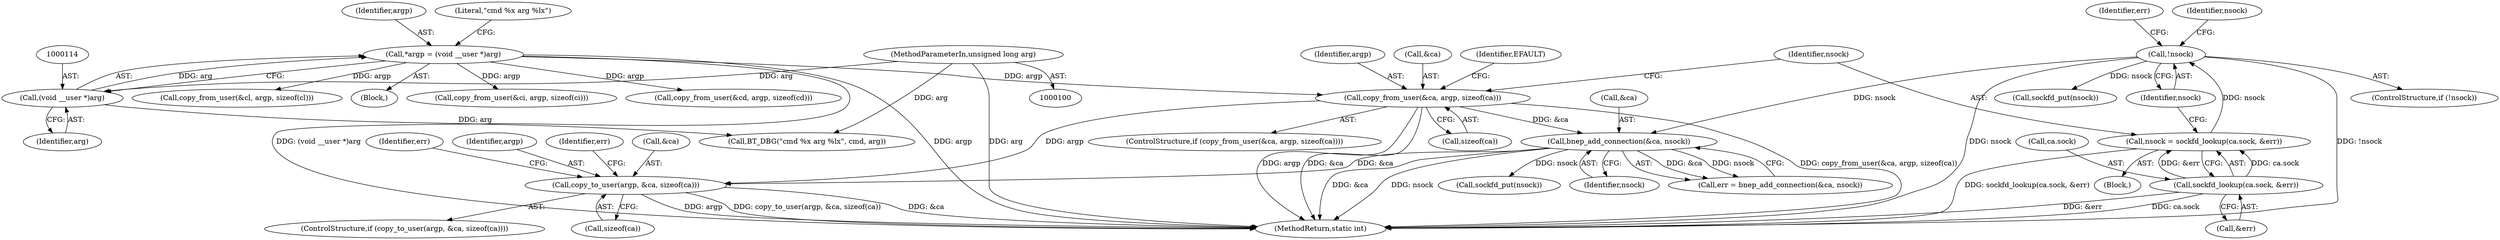 digraph "0_linux_43629f8f5ea32a998d06d1bb41eefa0e821ff573@API" {
"1000192" [label="(Call,copy_to_user(argp, &ca, sizeof(ca)))"];
"1000133" [label="(Call,copy_from_user(&ca, argp, sizeof(ca)))"];
"1000111" [label="(Call,*argp = (void __user *)arg)"];
"1000113" [label="(Call,(void __user *)arg)"];
"1000103" [label="(MethodParameterIn,unsigned long arg)"];
"1000183" [label="(Call,bnep_add_connection(&ca, nsock))"];
"1000151" [label="(Call,!nsock)"];
"1000142" [label="(Call,nsock = sockfd_lookup(ca.sock, &err))"];
"1000144" [label="(Call,sockfd_lookup(ca.sock, &err))"];
"1000104" [label="(Block,)"];
"1000150" [label="(ControlStructure,if (!nsock))"];
"1000103" [label="(MethodParameterIn,unsigned long arg)"];
"1000191" [label="(ControlStructure,if (copy_to_user(argp, &ca, sizeof(ca))))"];
"1000111" [label="(Call,*argp = (void __user *)arg)"];
"1000115" [label="(Identifier,arg)"];
"1000142" [label="(Call,nsock = sockfd_lookup(ca.sock, &err))"];
"1000132" [label="(ControlStructure,if (copy_from_user(&ca, argp, sizeof(ca))))"];
"1000194" [label="(Call,&ca)"];
"1000199" [label="(Identifier,err)"];
"1000271" [label="(Call,copy_from_user(&ci, argp, sizeof(ci)))"];
"1000203" [label="(Call,sockfd_put(nsock))"];
"1000216" [label="(Call,copy_from_user(&cd, argp, sizeof(cd)))"];
"1000136" [label="(Identifier,argp)"];
"1000192" [label="(Call,copy_to_user(argp, &ca, sizeof(ca)))"];
"1000148" [label="(Call,&err)"];
"1000143" [label="(Identifier,nsock)"];
"1000181" [label="(Call,err = bnep_add_connection(&ca, nsock))"];
"1000154" [label="(Identifier,err)"];
"1000196" [label="(Call,sizeof(ca))"];
"1000206" [label="(Identifier,err)"];
"1000134" [label="(Call,&ca)"];
"1000159" [label="(Identifier,nsock)"];
"1000123" [label="(Block,)"];
"1000133" [label="(Call,copy_from_user(&ca, argp, sizeof(ca)))"];
"1000164" [label="(Call,sockfd_put(nsock))"];
"1000184" [label="(Call,&ca)"];
"1000113" [label="(Call,(void __user *)arg)"];
"1000141" [label="(Identifier,EFAULT)"];
"1000112" [label="(Identifier,argp)"];
"1000186" [label="(Identifier,nsock)"];
"1000151" [label="(Call,!nsock)"];
"1000145" [label="(Call,ca.sock)"];
"1000183" [label="(Call,bnep_add_connection(&ca, nsock))"];
"1000193" [label="(Identifier,argp)"];
"1000152" [label="(Identifier,nsock)"];
"1000118" [label="(Literal,\"cmd %x arg %lx\")"];
"1000306" [label="(MethodReturn,static int)"];
"1000137" [label="(Call,sizeof(ca))"];
"1000144" [label="(Call,sockfd_lookup(ca.sock, &err))"];
"1000231" [label="(Call,copy_from_user(&cl, argp, sizeof(cl)))"];
"1000117" [label="(Call,BT_DBG(\"cmd %x arg %lx\", cmd, arg))"];
"1000192" -> "1000191"  [label="AST: "];
"1000192" -> "1000196"  [label="CFG: "];
"1000193" -> "1000192"  [label="AST: "];
"1000194" -> "1000192"  [label="AST: "];
"1000196" -> "1000192"  [label="AST: "];
"1000199" -> "1000192"  [label="CFG: "];
"1000206" -> "1000192"  [label="CFG: "];
"1000192" -> "1000306"  [label="DDG: &ca"];
"1000192" -> "1000306"  [label="DDG: argp"];
"1000192" -> "1000306"  [label="DDG: copy_to_user(argp, &ca, sizeof(ca))"];
"1000133" -> "1000192"  [label="DDG: argp"];
"1000183" -> "1000192"  [label="DDG: &ca"];
"1000133" -> "1000132"  [label="AST: "];
"1000133" -> "1000137"  [label="CFG: "];
"1000134" -> "1000133"  [label="AST: "];
"1000136" -> "1000133"  [label="AST: "];
"1000137" -> "1000133"  [label="AST: "];
"1000141" -> "1000133"  [label="CFG: "];
"1000143" -> "1000133"  [label="CFG: "];
"1000133" -> "1000306"  [label="DDG: &ca"];
"1000133" -> "1000306"  [label="DDG: copy_from_user(&ca, argp, sizeof(ca))"];
"1000133" -> "1000306"  [label="DDG: argp"];
"1000111" -> "1000133"  [label="DDG: argp"];
"1000133" -> "1000183"  [label="DDG: &ca"];
"1000111" -> "1000104"  [label="AST: "];
"1000111" -> "1000113"  [label="CFG: "];
"1000112" -> "1000111"  [label="AST: "];
"1000113" -> "1000111"  [label="AST: "];
"1000118" -> "1000111"  [label="CFG: "];
"1000111" -> "1000306"  [label="DDG: argp"];
"1000111" -> "1000306"  [label="DDG: (void __user *)arg"];
"1000113" -> "1000111"  [label="DDG: arg"];
"1000111" -> "1000216"  [label="DDG: argp"];
"1000111" -> "1000231"  [label="DDG: argp"];
"1000111" -> "1000271"  [label="DDG: argp"];
"1000113" -> "1000115"  [label="CFG: "];
"1000114" -> "1000113"  [label="AST: "];
"1000115" -> "1000113"  [label="AST: "];
"1000103" -> "1000113"  [label="DDG: arg"];
"1000113" -> "1000117"  [label="DDG: arg"];
"1000103" -> "1000100"  [label="AST: "];
"1000103" -> "1000306"  [label="DDG: arg"];
"1000103" -> "1000117"  [label="DDG: arg"];
"1000183" -> "1000181"  [label="AST: "];
"1000183" -> "1000186"  [label="CFG: "];
"1000184" -> "1000183"  [label="AST: "];
"1000186" -> "1000183"  [label="AST: "];
"1000181" -> "1000183"  [label="CFG: "];
"1000183" -> "1000306"  [label="DDG: nsock"];
"1000183" -> "1000306"  [label="DDG: &ca"];
"1000183" -> "1000181"  [label="DDG: &ca"];
"1000183" -> "1000181"  [label="DDG: nsock"];
"1000151" -> "1000183"  [label="DDG: nsock"];
"1000183" -> "1000203"  [label="DDG: nsock"];
"1000151" -> "1000150"  [label="AST: "];
"1000151" -> "1000152"  [label="CFG: "];
"1000152" -> "1000151"  [label="AST: "];
"1000154" -> "1000151"  [label="CFG: "];
"1000159" -> "1000151"  [label="CFG: "];
"1000151" -> "1000306"  [label="DDG: !nsock"];
"1000151" -> "1000306"  [label="DDG: nsock"];
"1000142" -> "1000151"  [label="DDG: nsock"];
"1000151" -> "1000164"  [label="DDG: nsock"];
"1000142" -> "1000123"  [label="AST: "];
"1000142" -> "1000144"  [label="CFG: "];
"1000143" -> "1000142"  [label="AST: "];
"1000144" -> "1000142"  [label="AST: "];
"1000152" -> "1000142"  [label="CFG: "];
"1000142" -> "1000306"  [label="DDG: sockfd_lookup(ca.sock, &err)"];
"1000144" -> "1000142"  [label="DDG: ca.sock"];
"1000144" -> "1000142"  [label="DDG: &err"];
"1000144" -> "1000148"  [label="CFG: "];
"1000145" -> "1000144"  [label="AST: "];
"1000148" -> "1000144"  [label="AST: "];
"1000144" -> "1000306"  [label="DDG: &err"];
"1000144" -> "1000306"  [label="DDG: ca.sock"];
}

